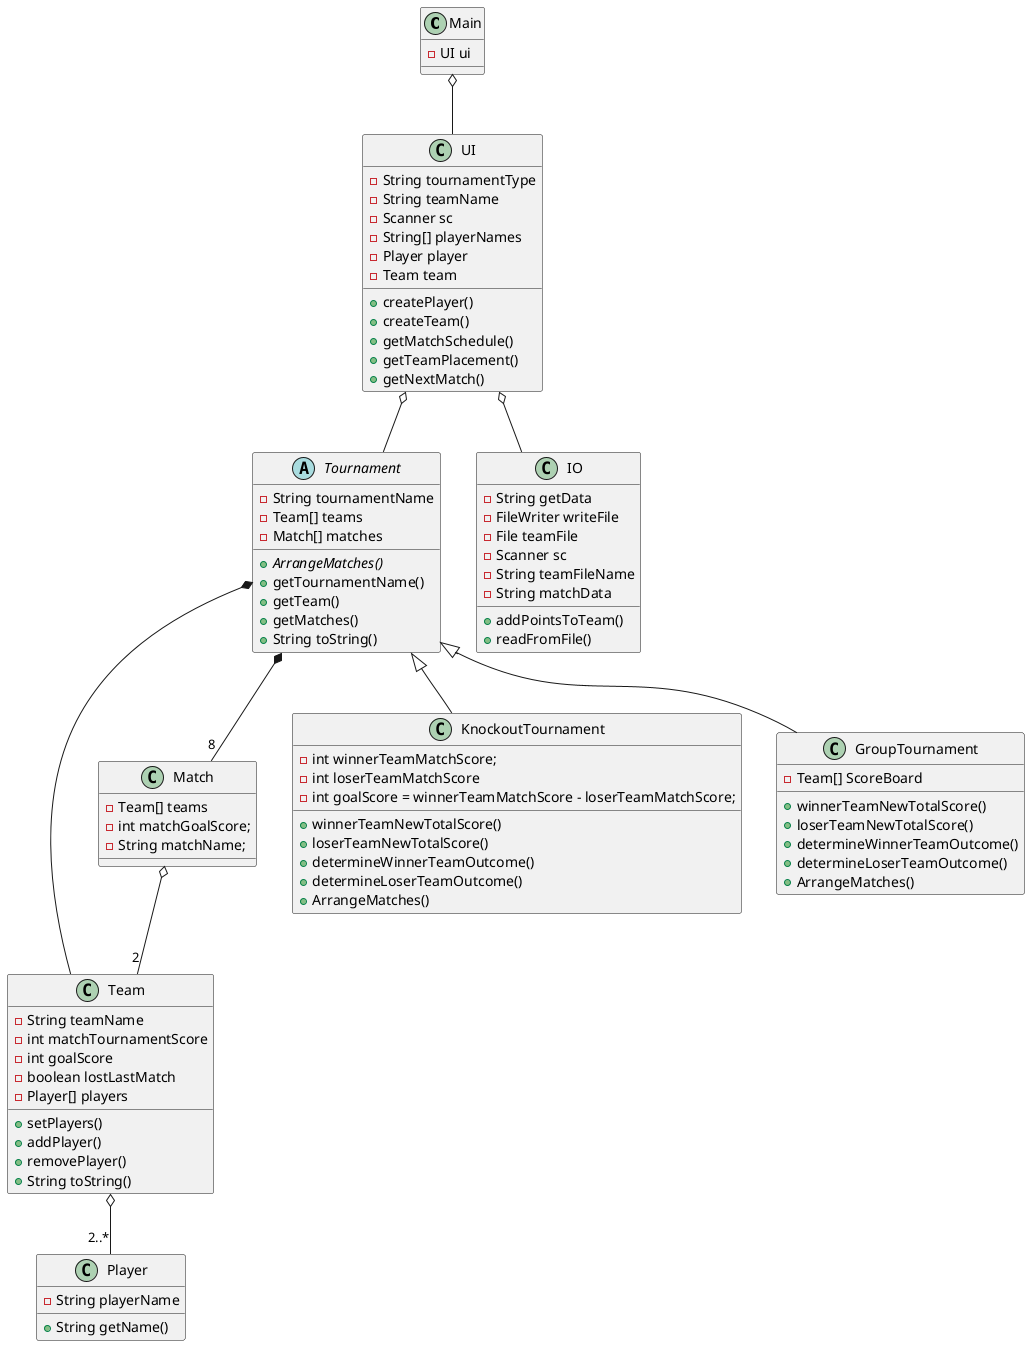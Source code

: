 @startuml
'https://plantuml.com/class-diagram

class Main{
-UI ui
}

class Player {
-String playerName
+String getName()
}

class Team {
-String teamName
-int matchTournamentScore
-int goalScore
-boolean lostLastMatch
-Player[] players
+setPlayers()
+addPlayer()
+removePlayer()
+String toString()
}

class Match{
-Team[] teams
-int matchGoalScore;
-String matchName;
}

abstract Tournament {
-String tournamentName
-Team[] teams
-Match[] matches
+{abstract}ArrangeMatches()
+getTournamentName()
+getTeam()
+getMatches()
+String toString()
}

class KnockoutTournament{
-int winnerTeamMatchScore;
-int loserTeamMatchScore
-int goalScore = winnerTeamMatchScore - loserTeamMatchScore;

+winnerTeamNewTotalScore()
+loserTeamNewTotalScore()
+determineWinnerTeamOutcome()
+determineLoserTeamOutcome()
+ArrangeMatches()
}

class GroupTournament{
-Team[] ScoreBoard
+winnerTeamNewTotalScore()
+loserTeamNewTotalScore()
+determineWinnerTeamOutcome()
+determineLoserTeamOutcome()
+ArrangeMatches()
}

class UI {
-String tournamentType
-String teamName
-Scanner sc
-String[] playerNames
-Player player
-Team team
+createPlayer()
+createTeam()
+getMatchSchedule()
+getTeamPlacement()
+getNextMatch()
}

class IO {
-String getData
-FileWriter writeFile
-File teamFile
-Scanner sc
-String teamFileName
-String matchData
+addPointsToTeam()
+readFromFile()
}


UI o-- Tournament
UI o-- IO
Tournament *-- "8" Match
Tournament *-- Team
Match o-- "2" Team
Team o-- "2..*" Player
Tournament <|-- KnockoutTournament
Tournament <|-- GroupTournament
Main o-- UI
@enduml